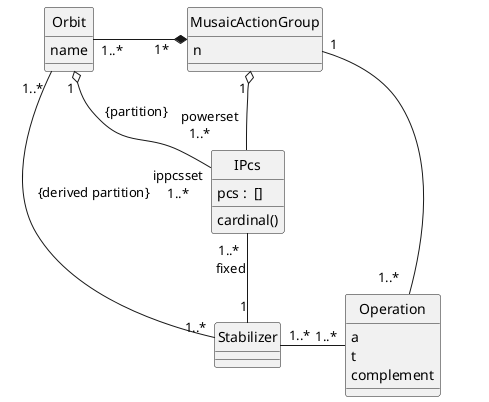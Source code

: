 @startuml musaicbox

class MusaicActionGroup {
  n
}

class Operation {
  a
  t
  complement
}

class Orbit {
  name
}

class IPcs {
  pcs :  []
  cardinal()
}

MusaicActionGroup "1"  - " 1..*   " Operation : "                 "
Orbit "1..*"  -* " 1*   " MusaicActionGroup : "                 "
MusaicActionGroup "1 "  o-- "\n       powerset \n1..*" IPcs :"                                           "

Orbit "1..* "  -- "1..*" Stabilizer :"{derived partition}             "
Orbit "  1"  o-- "ippcsset\n1..*" IPcs :" {partition}                     "
IPcs "1..* \nfixed" -- "1" Stabilizer
Stabilizer "1..*" - "1..*" Operation

hide circle
@enduml